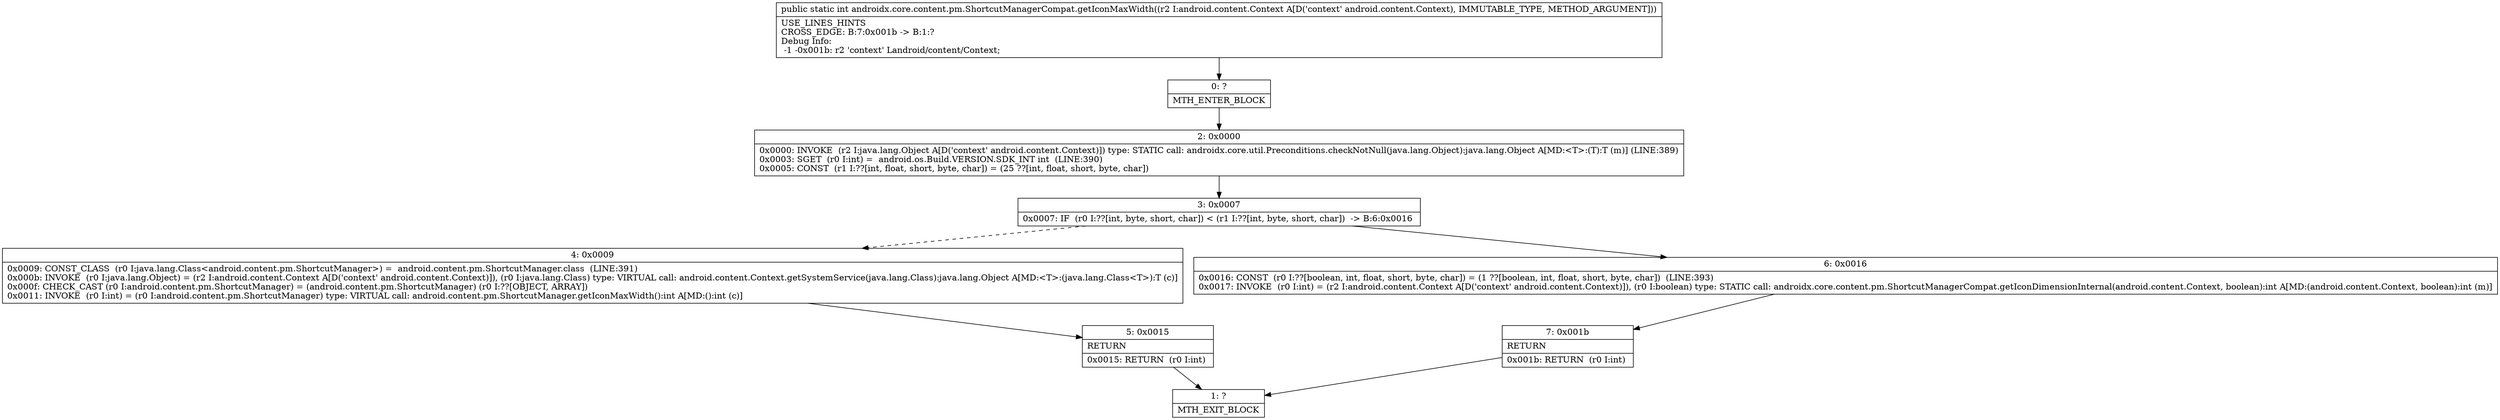 digraph "CFG forandroidx.core.content.pm.ShortcutManagerCompat.getIconMaxWidth(Landroid\/content\/Context;)I" {
Node_0 [shape=record,label="{0\:\ ?|MTH_ENTER_BLOCK\l}"];
Node_2 [shape=record,label="{2\:\ 0x0000|0x0000: INVOKE  (r2 I:java.lang.Object A[D('context' android.content.Context)]) type: STATIC call: androidx.core.util.Preconditions.checkNotNull(java.lang.Object):java.lang.Object A[MD:\<T\>:(T):T (m)] (LINE:389)\l0x0003: SGET  (r0 I:int) =  android.os.Build.VERSION.SDK_INT int  (LINE:390)\l0x0005: CONST  (r1 I:??[int, float, short, byte, char]) = (25 ??[int, float, short, byte, char]) \l}"];
Node_3 [shape=record,label="{3\:\ 0x0007|0x0007: IF  (r0 I:??[int, byte, short, char]) \< (r1 I:??[int, byte, short, char])  \-\> B:6:0x0016 \l}"];
Node_4 [shape=record,label="{4\:\ 0x0009|0x0009: CONST_CLASS  (r0 I:java.lang.Class\<android.content.pm.ShortcutManager\>) =  android.content.pm.ShortcutManager.class  (LINE:391)\l0x000b: INVOKE  (r0 I:java.lang.Object) = (r2 I:android.content.Context A[D('context' android.content.Context)]), (r0 I:java.lang.Class) type: VIRTUAL call: android.content.Context.getSystemService(java.lang.Class):java.lang.Object A[MD:\<T\>:(java.lang.Class\<T\>):T (c)]\l0x000f: CHECK_CAST (r0 I:android.content.pm.ShortcutManager) = (android.content.pm.ShortcutManager) (r0 I:??[OBJECT, ARRAY]) \l0x0011: INVOKE  (r0 I:int) = (r0 I:android.content.pm.ShortcutManager) type: VIRTUAL call: android.content.pm.ShortcutManager.getIconMaxWidth():int A[MD:():int (c)]\l}"];
Node_5 [shape=record,label="{5\:\ 0x0015|RETURN\l|0x0015: RETURN  (r0 I:int) \l}"];
Node_1 [shape=record,label="{1\:\ ?|MTH_EXIT_BLOCK\l}"];
Node_6 [shape=record,label="{6\:\ 0x0016|0x0016: CONST  (r0 I:??[boolean, int, float, short, byte, char]) = (1 ??[boolean, int, float, short, byte, char])  (LINE:393)\l0x0017: INVOKE  (r0 I:int) = (r2 I:android.content.Context A[D('context' android.content.Context)]), (r0 I:boolean) type: STATIC call: androidx.core.content.pm.ShortcutManagerCompat.getIconDimensionInternal(android.content.Context, boolean):int A[MD:(android.content.Context, boolean):int (m)]\l}"];
Node_7 [shape=record,label="{7\:\ 0x001b|RETURN\l|0x001b: RETURN  (r0 I:int) \l}"];
MethodNode[shape=record,label="{public static int androidx.core.content.pm.ShortcutManagerCompat.getIconMaxWidth((r2 I:android.content.Context A[D('context' android.content.Context), IMMUTABLE_TYPE, METHOD_ARGUMENT]))  | USE_LINES_HINTS\lCROSS_EDGE: B:7:0x001b \-\> B:1:?\lDebug Info:\l  \-1 \-0x001b: r2 'context' Landroid\/content\/Context;\l}"];
MethodNode -> Node_0;Node_0 -> Node_2;
Node_2 -> Node_3;
Node_3 -> Node_4[style=dashed];
Node_3 -> Node_6;
Node_4 -> Node_5;
Node_5 -> Node_1;
Node_6 -> Node_7;
Node_7 -> Node_1;
}

